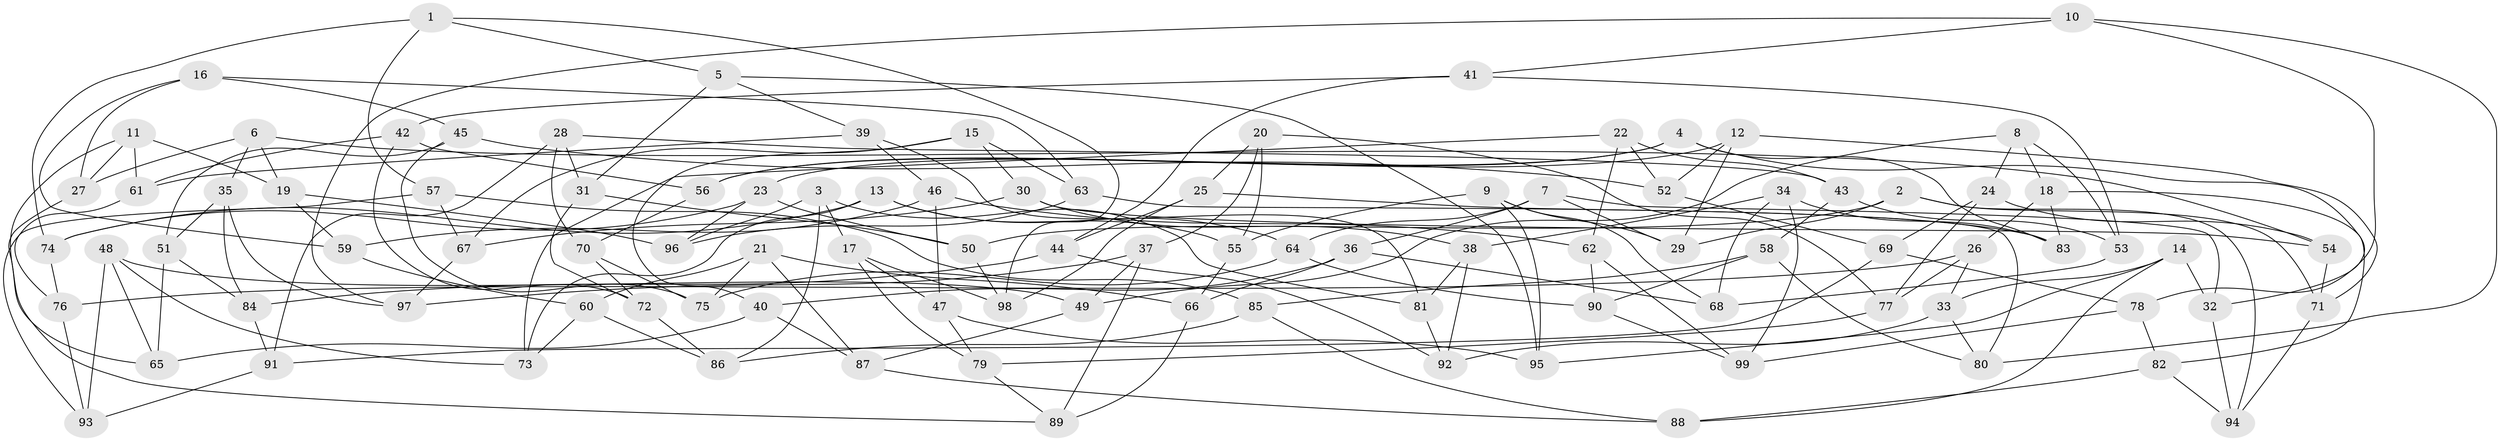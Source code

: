 // coarse degree distribution, {4: 0.576271186440678, 3: 0.1016949152542373, 6: 0.06779661016949153, 5: 0.13559322033898305, 9: 0.05084745762711865, 7: 0.01694915254237288, 12: 0.01694915254237288, 8: 0.01694915254237288, 2: 0.01694915254237288}
// Generated by graph-tools (version 1.1) at 2025/01/03/04/25 22:01:09]
// undirected, 99 vertices, 198 edges
graph export_dot {
graph [start="1"]
  node [color=gray90,style=filled];
  1;
  2;
  3;
  4;
  5;
  6;
  7;
  8;
  9;
  10;
  11;
  12;
  13;
  14;
  15;
  16;
  17;
  18;
  19;
  20;
  21;
  22;
  23;
  24;
  25;
  26;
  27;
  28;
  29;
  30;
  31;
  32;
  33;
  34;
  35;
  36;
  37;
  38;
  39;
  40;
  41;
  42;
  43;
  44;
  45;
  46;
  47;
  48;
  49;
  50;
  51;
  52;
  53;
  54;
  55;
  56;
  57;
  58;
  59;
  60;
  61;
  62;
  63;
  64;
  65;
  66;
  67;
  68;
  69;
  70;
  71;
  72;
  73;
  74;
  75;
  76;
  77;
  78;
  79;
  80;
  81;
  82;
  83;
  84;
  85;
  86;
  87;
  88;
  89;
  90;
  91;
  92;
  93;
  94;
  95;
  96;
  97;
  98;
  99;
  1 -- 98;
  1 -- 5;
  1 -- 74;
  1 -- 57;
  2 -- 94;
  2 -- 71;
  2 -- 29;
  2 -- 50;
  3 -- 86;
  3 -- 81;
  3 -- 96;
  3 -- 17;
  4 -- 32;
  4 -- 83;
  4 -- 23;
  4 -- 56;
  5 -- 31;
  5 -- 39;
  5 -- 95;
  6 -- 35;
  6 -- 27;
  6 -- 19;
  6 -- 54;
  7 -- 29;
  7 -- 32;
  7 -- 36;
  7 -- 64;
  8 -- 18;
  8 -- 53;
  8 -- 49;
  8 -- 24;
  9 -- 95;
  9 -- 29;
  9 -- 55;
  9 -- 68;
  10 -- 80;
  10 -- 78;
  10 -- 97;
  10 -- 41;
  11 -- 27;
  11 -- 65;
  11 -- 61;
  11 -- 19;
  12 -- 71;
  12 -- 56;
  12 -- 29;
  12 -- 52;
  13 -- 55;
  13 -- 73;
  13 -- 74;
  13 -- 64;
  14 -- 95;
  14 -- 32;
  14 -- 33;
  14 -- 88;
  15 -- 40;
  15 -- 63;
  15 -- 30;
  15 -- 67;
  16 -- 59;
  16 -- 45;
  16 -- 27;
  16 -- 63;
  17 -- 98;
  17 -- 79;
  17 -- 47;
  18 -- 26;
  18 -- 83;
  18 -- 82;
  19 -- 96;
  19 -- 59;
  20 -- 25;
  20 -- 55;
  20 -- 77;
  20 -- 37;
  21 -- 60;
  21 -- 75;
  21 -- 87;
  21 -- 66;
  22 -- 73;
  22 -- 52;
  22 -- 43;
  22 -- 62;
  23 -- 50;
  23 -- 96;
  23 -- 74;
  24 -- 69;
  24 -- 54;
  24 -- 77;
  25 -- 98;
  25 -- 44;
  25 -- 83;
  26 -- 76;
  26 -- 33;
  26 -- 77;
  27 -- 89;
  28 -- 43;
  28 -- 70;
  28 -- 91;
  28 -- 31;
  30 -- 54;
  30 -- 67;
  30 -- 38;
  31 -- 50;
  31 -- 72;
  32 -- 94;
  33 -- 92;
  33 -- 80;
  34 -- 83;
  34 -- 68;
  34 -- 99;
  34 -- 38;
  35 -- 97;
  35 -- 84;
  35 -- 51;
  36 -- 68;
  36 -- 66;
  36 -- 40;
  37 -- 89;
  37 -- 97;
  37 -- 49;
  38 -- 81;
  38 -- 92;
  39 -- 46;
  39 -- 81;
  39 -- 61;
  40 -- 65;
  40 -- 87;
  41 -- 42;
  41 -- 44;
  41 -- 53;
  42 -- 56;
  42 -- 72;
  42 -- 61;
  43 -- 58;
  43 -- 53;
  44 -- 84;
  44 -- 92;
  45 -- 51;
  45 -- 52;
  45 -- 75;
  46 -- 62;
  46 -- 47;
  46 -- 59;
  47 -- 79;
  47 -- 95;
  48 -- 93;
  48 -- 73;
  48 -- 49;
  48 -- 65;
  49 -- 87;
  50 -- 98;
  51 -- 84;
  51 -- 65;
  52 -- 69;
  53 -- 68;
  54 -- 71;
  55 -- 66;
  56 -- 70;
  57 -- 85;
  57 -- 67;
  57 -- 93;
  58 -- 85;
  58 -- 80;
  58 -- 90;
  59 -- 60;
  60 -- 86;
  60 -- 73;
  61 -- 76;
  62 -- 90;
  62 -- 99;
  63 -- 80;
  63 -- 96;
  64 -- 75;
  64 -- 90;
  66 -- 89;
  67 -- 97;
  69 -- 91;
  69 -- 78;
  70 -- 75;
  70 -- 72;
  71 -- 94;
  72 -- 86;
  74 -- 76;
  76 -- 93;
  77 -- 79;
  78 -- 99;
  78 -- 82;
  79 -- 89;
  81 -- 92;
  82 -- 88;
  82 -- 94;
  84 -- 91;
  85 -- 88;
  85 -- 86;
  87 -- 88;
  90 -- 99;
  91 -- 93;
}
